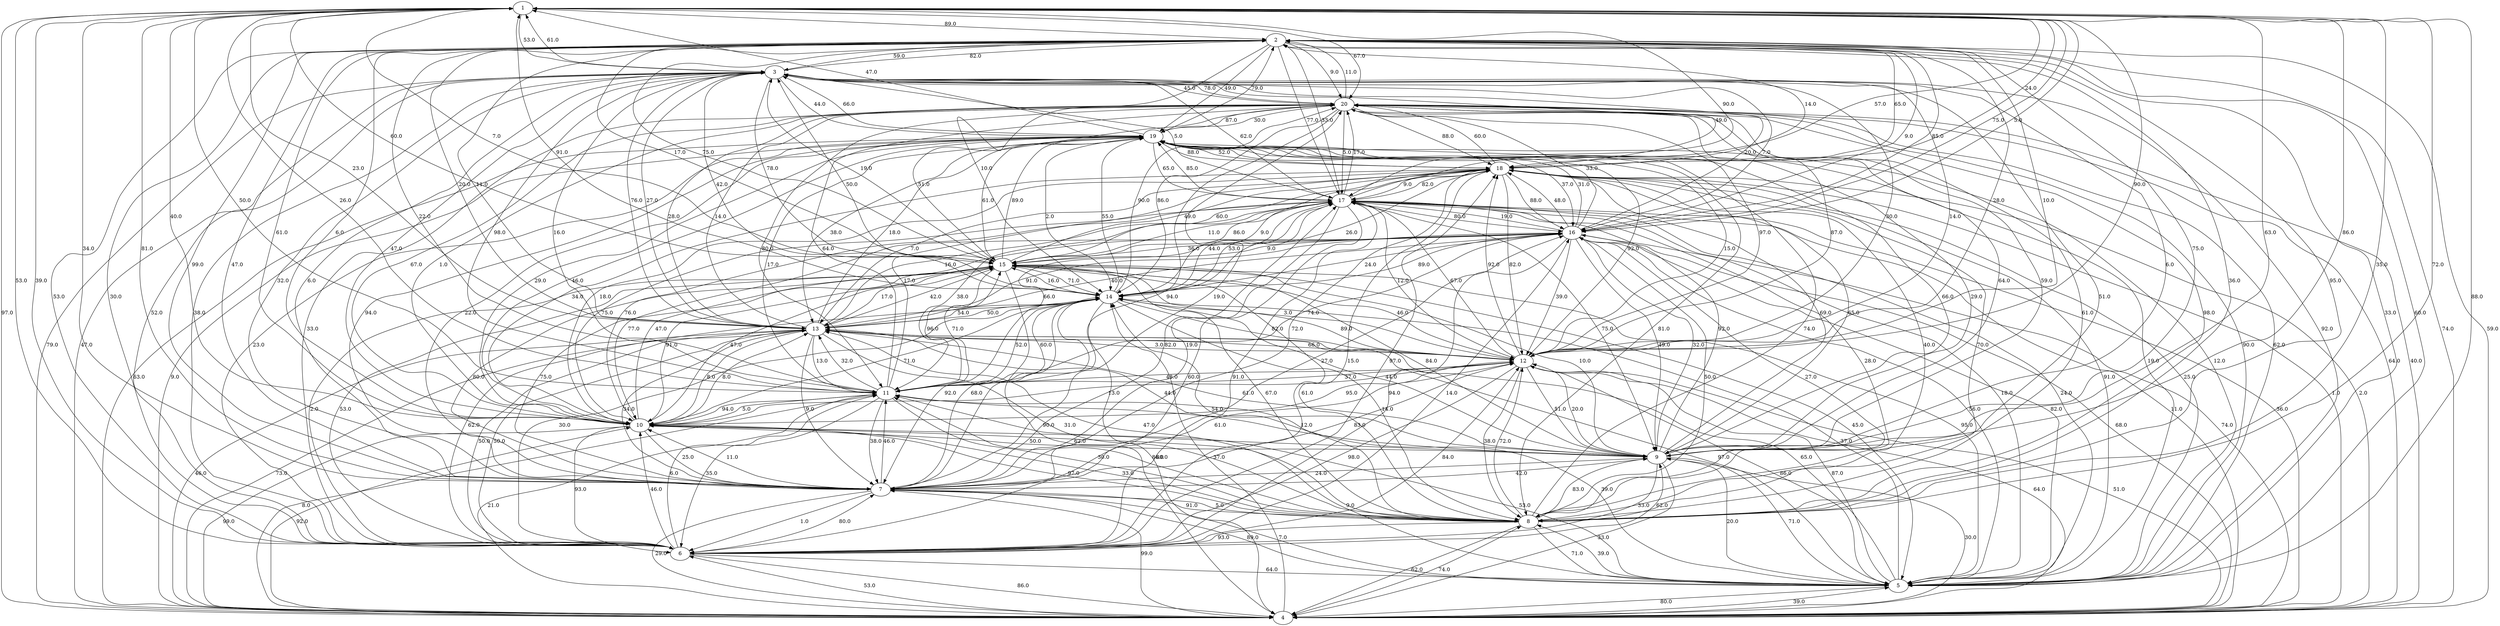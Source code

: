 strict digraph G {
  1 [ label="1" ];
  2 [ label="2" ];
  3 [ label="3" ];
  4 [ label="4" ];
  5 [ label="5" ];
  6 [ label="6" ];
  7 [ label="7" ];
  8 [ label="8" ];
  9 [ label="9" ];
  10 [ label="10" ];
  11 [ label="11" ];
  12 [ label="12" ];
  13 [ label="13" ];
  14 [ label="14" ];
  15 [ label="15" ];
  16 [ label="16" ];
  17 [ label="17" ];
  18 [ label="18" ];
  19 [ label="19" ];
  20 [ label="20" ];
  12 -> 10 [ label="13.0" ];
  18 -> 2 [ label="65.0" ];
  16 -> 1 [ label="75.0" ];
  15 -> 3 [ label="19.0" ];
  9 -> 5 [ label="71.0" ];
  17 -> 4 [ label="11.0" ];
  13 -> 3 [ label="27.0" ];
  6 -> 13 [ label="50.0" ];
  8 -> 13 [ label="47.0" ];
  7 -> 11 [ label="46.0" ];
  8 -> 12 [ label="72.0" ];
  17 -> 11 [ label="38.0" ];
  10 -> 18 [ label="18.0" ];
  4 -> 11 [ label="21.0" ];
  8 -> 6 [ label="93.0" ];
  3 -> 2 [ label="82.0" ];
  20 -> 6 [ label="33.0" ];
  1 -> 4 [ label="97.0" ];
  18 -> 15 [ label="60.0" ];
  17 -> 12 [ label="12.0" ];
  20 -> 10 [ label="67.0" ];
  8 -> 15 [ label="61.0" ];
  10 -> 20 [ label="1.0" ];
  4 -> 5 [ label="39.0" ];
  10 -> 8 [ label="97.0" ];
  9 -> 11 [ label="90.0" ];
  14 -> 6 [ label="62.0" ];
  11 -> 6 [ label="35.0" ];
  16 -> 10 [ label="77.0" ];
  17 -> 18 [ label="82.0" ];
  17 -> 1 [ label="57.0" ];
  17 -> 5 [ label="18.0" ];
  6 -> 10 [ label="46.0" ];
  2 -> 18 [ label="14.0" ];
  3 -> 1 [ label="61.0" ];
  7 -> 8 [ label="91.0" ];
  17 -> 2 [ label="33.0" ];
  9 -> 3 [ label="6.0" ];
  3 -> 19 [ label="44.0" ];
  6 -> 12 [ label="84.0" ];
  10 -> 2 [ label="6.0" ];
  13 -> 15 [ label="42.0" ];
  6 -> 3 [ label="52.0" ];
  19 -> 16 [ label="37.0" ];
  11 -> 9 [ label="12.0" ];
  5 -> 1 [ label="88.0" ];
  9 -> 14 [ label="44.0" ];
  16 -> 19 [ label="31.0" ];
  11 -> 14 [ label="60.0" ];
  13 -> 2 [ label="11.0" ];
  12 -> 3 [ label="14.0" ];
  4 -> 19 [ label="9.0" ];
  8 -> 16 [ label="27.0" ];
  2 -> 20 [ label="9.0" ];
  8 -> 17 [ label="28.0" ];
  12 -> 18 [ label="92.0" ];
  8 -> 5 [ label="71.0" ];
  10 -> 9 [ label="50.0" ];
  15 -> 1 [ label="60.0" ];
  8 -> 20 [ label="98.0" ];
  2 -> 14 [ label="10.0" ];
  7 -> 15 [ label="75.0" ];
  9 -> 1 [ label="86.0" ];
  9 -> 20 [ label="59.0" ];
  18 -> 8 [ label="40.0" ];
  11 -> 1 [ label="50.0" ];
  4 -> 6 [ label="53.0" ];
  1 -> 7 [ label="34.0" ];
  2 -> 7 [ label="99.0" ];
  15 -> 6 [ label="2.0" ];
  15 -> 2 [ label="75.0" ];
  20 -> 18 [ label="88.0" ];
  4 -> 12 [ label="51.0" ];
  20 -> 7 [ label="94.0" ];
  11 -> 10 [ label="94.0" ];
  13 -> 1 [ label="23.0" ];
  16 -> 13 [ label="91.0" ];
  9 -> 15 [ label="10.0" ];
  10 -> 1 [ label="40.0" ];
  14 -> 4 [ label="80.0" ];
  7 -> 6 [ label="1.0" ];
  4 -> 16 [ label="74.0" ];
  5 -> 15 [ label="95.0" ];
  16 -> 4 [ label="68.0" ];
  12 -> 8 [ label="38.0" ];
  1 -> 16 [ label="5.0" ];
  9 -> 18 [ label="69.0" ];
  6 -> 4 [ label="86.0" ];
  10 -> 16 [ label="47.0" ];
  14 -> 20 [ label="90.0" ];
  3 -> 10 [ label="47.0" ];
  14 -> 8 [ label="14.0" ];
  2 -> 6 [ label="53.0" ];
  7 -> 4 [ label="29.0" ];
  17 -> 14 [ label="53.0" ];
  1 -> 20 [ label="67.0" ];
  11 -> 12 [ label="48.0" ];
  4 -> 10 [ label="92.0" ];
  5 -> 7 [ label="89.0" ];
  17 -> 3 [ label="62.0" ];
  5 -> 14 [ label="37.0" ];
  2 -> 16 [ label="9.0" ];
  7 -> 14 [ label="68.0" ];
  12 -> 15 [ label="46.0" ];
  6 -> 16 [ label="14.0" ];
  17 -> 9 [ label="75.0" ];
  13 -> 8 [ label="31.0" ];
  1 -> 8 [ label="35.0" ];
  1 -> 15 [ label="7.0" ];
  7 -> 2 [ label="47.0" ];
  15 -> 12 [ label="3.0" ];
  19 -> 15 [ label="61.0" ];
  6 -> 14 [ label="30.0" ];
  17 -> 16 [ label="80.0" ];
  9 -> 16 [ label="32.0" ];
  3 -> 14 [ label="42.0" ];
  18 -> 19 [ label="52.0" ];
  19 -> 4 [ label="63.0" ];
  11 -> 20 [ label="64.0" ];
  1 -> 11 [ label="26.0" ];
  10 -> 19 [ label="46.0" ];
  8 -> 4 [ label="62.0" ];
  6 -> 7 [ label="80.0" ];
  9 -> 12 [ label="20.0" ];
  7 -> 20 [ label="19.0" ];
  18 -> 20 [ label="60.0" ];
  4 -> 2 [ label="59.0" ];
  3 -> 18 [ label="49.0" ];
  7 -> 9 [ label="42.0" ];
  20 -> 14 [ label="86.0" ];
  6 -> 17 [ label="91.0" ];
  20 -> 19 [ label="30.0" ];
  1 -> 3 [ label="53.0" ];
  15 -> 5 [ label="45.0" ];
  3 -> 13 [ label="76.0" ];
  12 -> 6 [ label="98.0" ];
  5 -> 16 [ label="82.0" ];
  19 -> 8 [ label="81.0" ];
  12 -> 17 [ label="67.0" ];
  19 -> 10 [ label="29.0" ];
  13 -> 9 [ label="61.0" ];
  8 -> 7 [ label="5.0" ];
  12 -> 7 [ label="61.0" ];
  5 -> 10 [ label="53.0" ];
  19 -> 7 [ label="94.0" ];
  9 -> 6 [ label="33.0" ];
  13 -> 14 [ label="54.0" ];
  8 -> 10 [ label="33.0" ];
  15 -> 13 [ label="17.0" ];
  18 -> 5 [ label="91.0" ];
  12 -> 5 [ label="86.0" ];
  15 -> 10 [ label="91.0" ];
  10 -> 7 [ label="25.0" ];
  17 -> 10 [ label="75.0" ];
  4 -> 18 [ label="2.0" ];
  14 -> 10 [ label="71.0" ];
  18 -> 14 [ label="9.0" ];
  1 -> 17 [ label="90.0" ];
  18 -> 4 [ label="1.0" ];
  5 -> 11 [ label="39.0" ];
  4 -> 14 [ label="37.0" ];
  19 -> 9 [ label="29.0" ];
  19 -> 17 [ label="65.0" ];
  5 -> 3 [ label="92.0" ];
  18 -> 13 [ label="7.0" ];
  16 -> 6 [ label="94.0" ];
  20 -> 13 [ label="28.0" ];
  20 -> 2 [ label="11.0" ];
  20 -> 5 [ label="90.0" ];
  10 -> 6 [ label="93.0" ];
  4 -> 13 [ label="73.0" ];
  16 -> 17 [ label="19.0" ];
  1 -> 9 [ label="63.0" ];
  17 -> 15 [ label="11.0" ];
  2 -> 8 [ label="36.0" ];
  15 -> 8 [ label="67.0" ];
  15 -> 16 [ label="9.0" ];
  16 -> 3 [ label="20.0" ];
  3 -> 12 [ label="30.0" ];
  15 -> 11 [ label="96.0" ];
  20 -> 4 [ label="64.0" ];
  13 -> 11 [ label="13.0" ];
  3 -> 6 [ label="38.0" ];
  18 -> 16 [ label="88.0" ];
  16 -> 20 [ label="33.0" ];
  16 -> 8 [ label="50.0" ];
  20 -> 17 [ label="5.0" ];
  17 -> 19 [ label="85.0" ];
  2 -> 5 [ label="33.0" ];
  11 -> 15 [ label="71.0" ];
  10 -> 11 [ label="5.0" ];
  8 -> 3 [ label="51.0" ];
  19 -> 2 [ label="79.0" ];
  15 -> 17 [ label="86.0" ];
  11 -> 8 [ label="30.0" ];
  19 -> 5 [ label="19.0" ];
  5 -> 13 [ label="65.0" ];
  11 -> 18 [ label="17.0" ];
  15 -> 19 [ label="89.0" ];
  13 -> 6 [ label="50.0" ];
  4 -> 17 [ label="36.0" ];
  15 -> 18 [ label="49.0" ];
  2 -> 11 [ label="22.0" ];
  14 -> 16 [ label="24.0" ];
  12 -> 2 [ label="10.0" ];
  20 -> 9 [ label="64.0" ];
  15 -> 4 [ label="62.0" ];
  4 -> 8 [ label="74.0" ];
  16 -> 2 [ label="85.0" ];
  3 -> 20 [ label="45.0" ];
  11 -> 17 [ label="66.0" ];
  7 -> 5 [ label="7.0" ];
  11 -> 13 [ label="32.0" ];
  14 -> 7 [ label="92.0" ];
  9 -> 7 [ label="24.0" ];
  13 -> 5 [ label="97.0" ];
  4 -> 9 [ label="30.0" ];
  14 -> 19 [ label="55.0" ];
  18 -> 6 [ label="15.0" ];
  19 -> 14 [ label="2.0" ];
  12 -> 20 [ label="87.0" ];
  7 -> 3 [ label="32.0" ];
  12 -> 14 [ label="89.0" ];
  12 -> 11 [ label="37.0" ];
  2 -> 13 [ label="20.0" ];
  5 -> 19 [ label="12.0" ];
  13 -> 19 [ label="18.0" ];
  11 -> 7 [ label="38.0" ];
  6 -> 15 [ label="53.0" ];
  13 -> 17 [ label="16.0" ];
  2 -> 10 [ label="61.0" ];
  9 -> 4 [ label="33.0" ];
  13 -> 20 [ label="14.0" ];
  7 -> 18 [ label="72.0" ];
  17 -> 7 [ label="19.0" ];
  5 -> 18 [ label="25.0" ];
  2 -> 4 [ label="74.0" ];
  2 -> 12 [ label="28.0" ];
  11 -> 19 [ label="17.0" ];
  14 -> 17 [ label="44.0" ];
  2 -> 3 [ label="59.0" ];
  8 -> 1 [ label="72.0" ];
  12 -> 13 [ label="66.0" ];
  13 -> 7 [ label="9.0" ];
  19 -> 3 [ label="66.0" ];
  14 -> 12 [ label="82.0" ];
  7 -> 19 [ label="22.0" ];
  19 -> 20 [ label="87.0" ];
  3 -> 7 [ label="6.0" ];
  6 -> 5 [ label="64.0" ];
  5 -> 17 [ label="24.0" ];
  10 -> 5 [ label="9.0" ];
  19 -> 13 [ label="38.0" ];
  18 -> 12 [ label="82.0" ];
  10 -> 13 [ label="8.0" ];
  20 -> 3 [ label="78.0" ];
  18 -> 10 [ label="34.0" ];
  19 -> 1 [ label="47.0" ];
  1 -> 2 [ label="89.0" ];
  17 -> 20 [ label="17.0" ];
  12 -> 1 [ label="90.0" ];
  10 -> 15 [ label="47.0" ];
  7 -> 17 [ label="82.0" ];
  4 -> 7 [ label="99.0" ];
  19 -> 6 [ label="23.0" ];
  7 -> 12 [ label="83.0" ];
  8 -> 2 [ label="95.0" ];
  16 -> 14 [ label="89.0" ];
  10 -> 17 [ label="76.0" ];
  15 -> 9 [ label="84.0" ];
  7 -> 13 [ label="34.0" ];
  4 -> 3 [ label="47.0" ];
  8 -> 9 [ label="83.0" ];
  16 -> 12 [ label="39.0" ];
  16 -> 15 [ label="36.0" ];
  6 -> 2 [ label="30.0" ];
  2 -> 15 [ label="17.0" ];
  7 -> 10 [ label="11.0" ];
  8 -> 14 [ label="54.0" ];
  13 -> 10 [ label="8.0" ];
  3 -> 16 [ label="7.0" ];
  13 -> 12 [ label="3.0" ];
  16 -> 18 [ label="48.0" ];
  5 -> 9 [ label="20.0" ];
  9 -> 17 [ label="92.0" ];
  9 -> 19 [ label="66.0" ];
  1 -> 6 [ label="53.0" ];
  5 -> 12 [ label="87.0" ];
  14 -> 1 [ label="91.0" ];
  11 -> 3 [ label="16.0" ];
  8 -> 11 [ label="86.0" ];
  2 -> 17 [ label="77.0" ];
  12 -> 19 [ label="15.0" ];
  1 -> 18 [ label="24.0" ];
  16 -> 11 [ label="74.0" ];
  14 -> 13 [ label="50.0" ];
  6 -> 11 [ label="6.0" ];
  13 -> 4 [ label="46.0" ];
  17 -> 6 [ label="60.0" ];
  14 -> 3 [ label="50.0" ];
  2 -> 19 [ label="49.0" ];
  7 -> 1 [ label="81.0" ];
  9 -> 13 [ label="44.0" ];
  14 -> 18 [ label="26.0" ];
  3 -> 11 [ label="98.0" ];
  11 -> 4 [ label="8.0" ];
  16 -> 5 [ label="56.0" ];
  18 -> 17 [ label="9.0" ];
  12 -> 9 [ label="51.0" ];
  3 -> 15 [ label="78.0" ];
  8 -> 19 [ label="74.0" ];
  15 -> 7 [ label="80.0" ];
  4 -> 20 [ label="40.0" ];
  20 -> 12 [ label="97.0" ];
  14 -> 15 [ label="16.0" ];
  19 -> 18 [ label="88.0" ];
  5 -> 2 [ label="60.0" ];
  15 -> 20 [ label="51.0" ];
  13 -> 16 [ label="40.0" ];
  14 -> 11 [ label="52.0" ];
  19 -> 12 [ label="92.0" ];
  20 -> 8 [ label="61.0" ];
  3 -> 17 [ label="5.0" ];
  5 -> 4 [ label="80.0" ];
  7 -> 16 [ label="27.0" ];
  9 -> 2 [ label="75.0" ];
  6 -> 9 [ label="62.0" ];
  10 -> 4 [ label="99.0" ];
  5 -> 20 [ label="62.0" ];
  8 -> 18 [ label="70.0" ];
  3 -> 4 [ label="79.0" ];
  10 -> 12 [ label="95.0" ];
  12 -> 4 [ label="64.0" ];
  5 -> 8 [ label="39.0" ];
  6 -> 1 [ label="39.0" ];
  6 -> 18 [ label="97.0" ];
  20 -> 11 [ label="80.0" ];
  15 -> 14 [ label="71.0" ];
  16 -> 9 [ label="49.0" ];
  18 -> 9 [ label="65.0" ];
}
